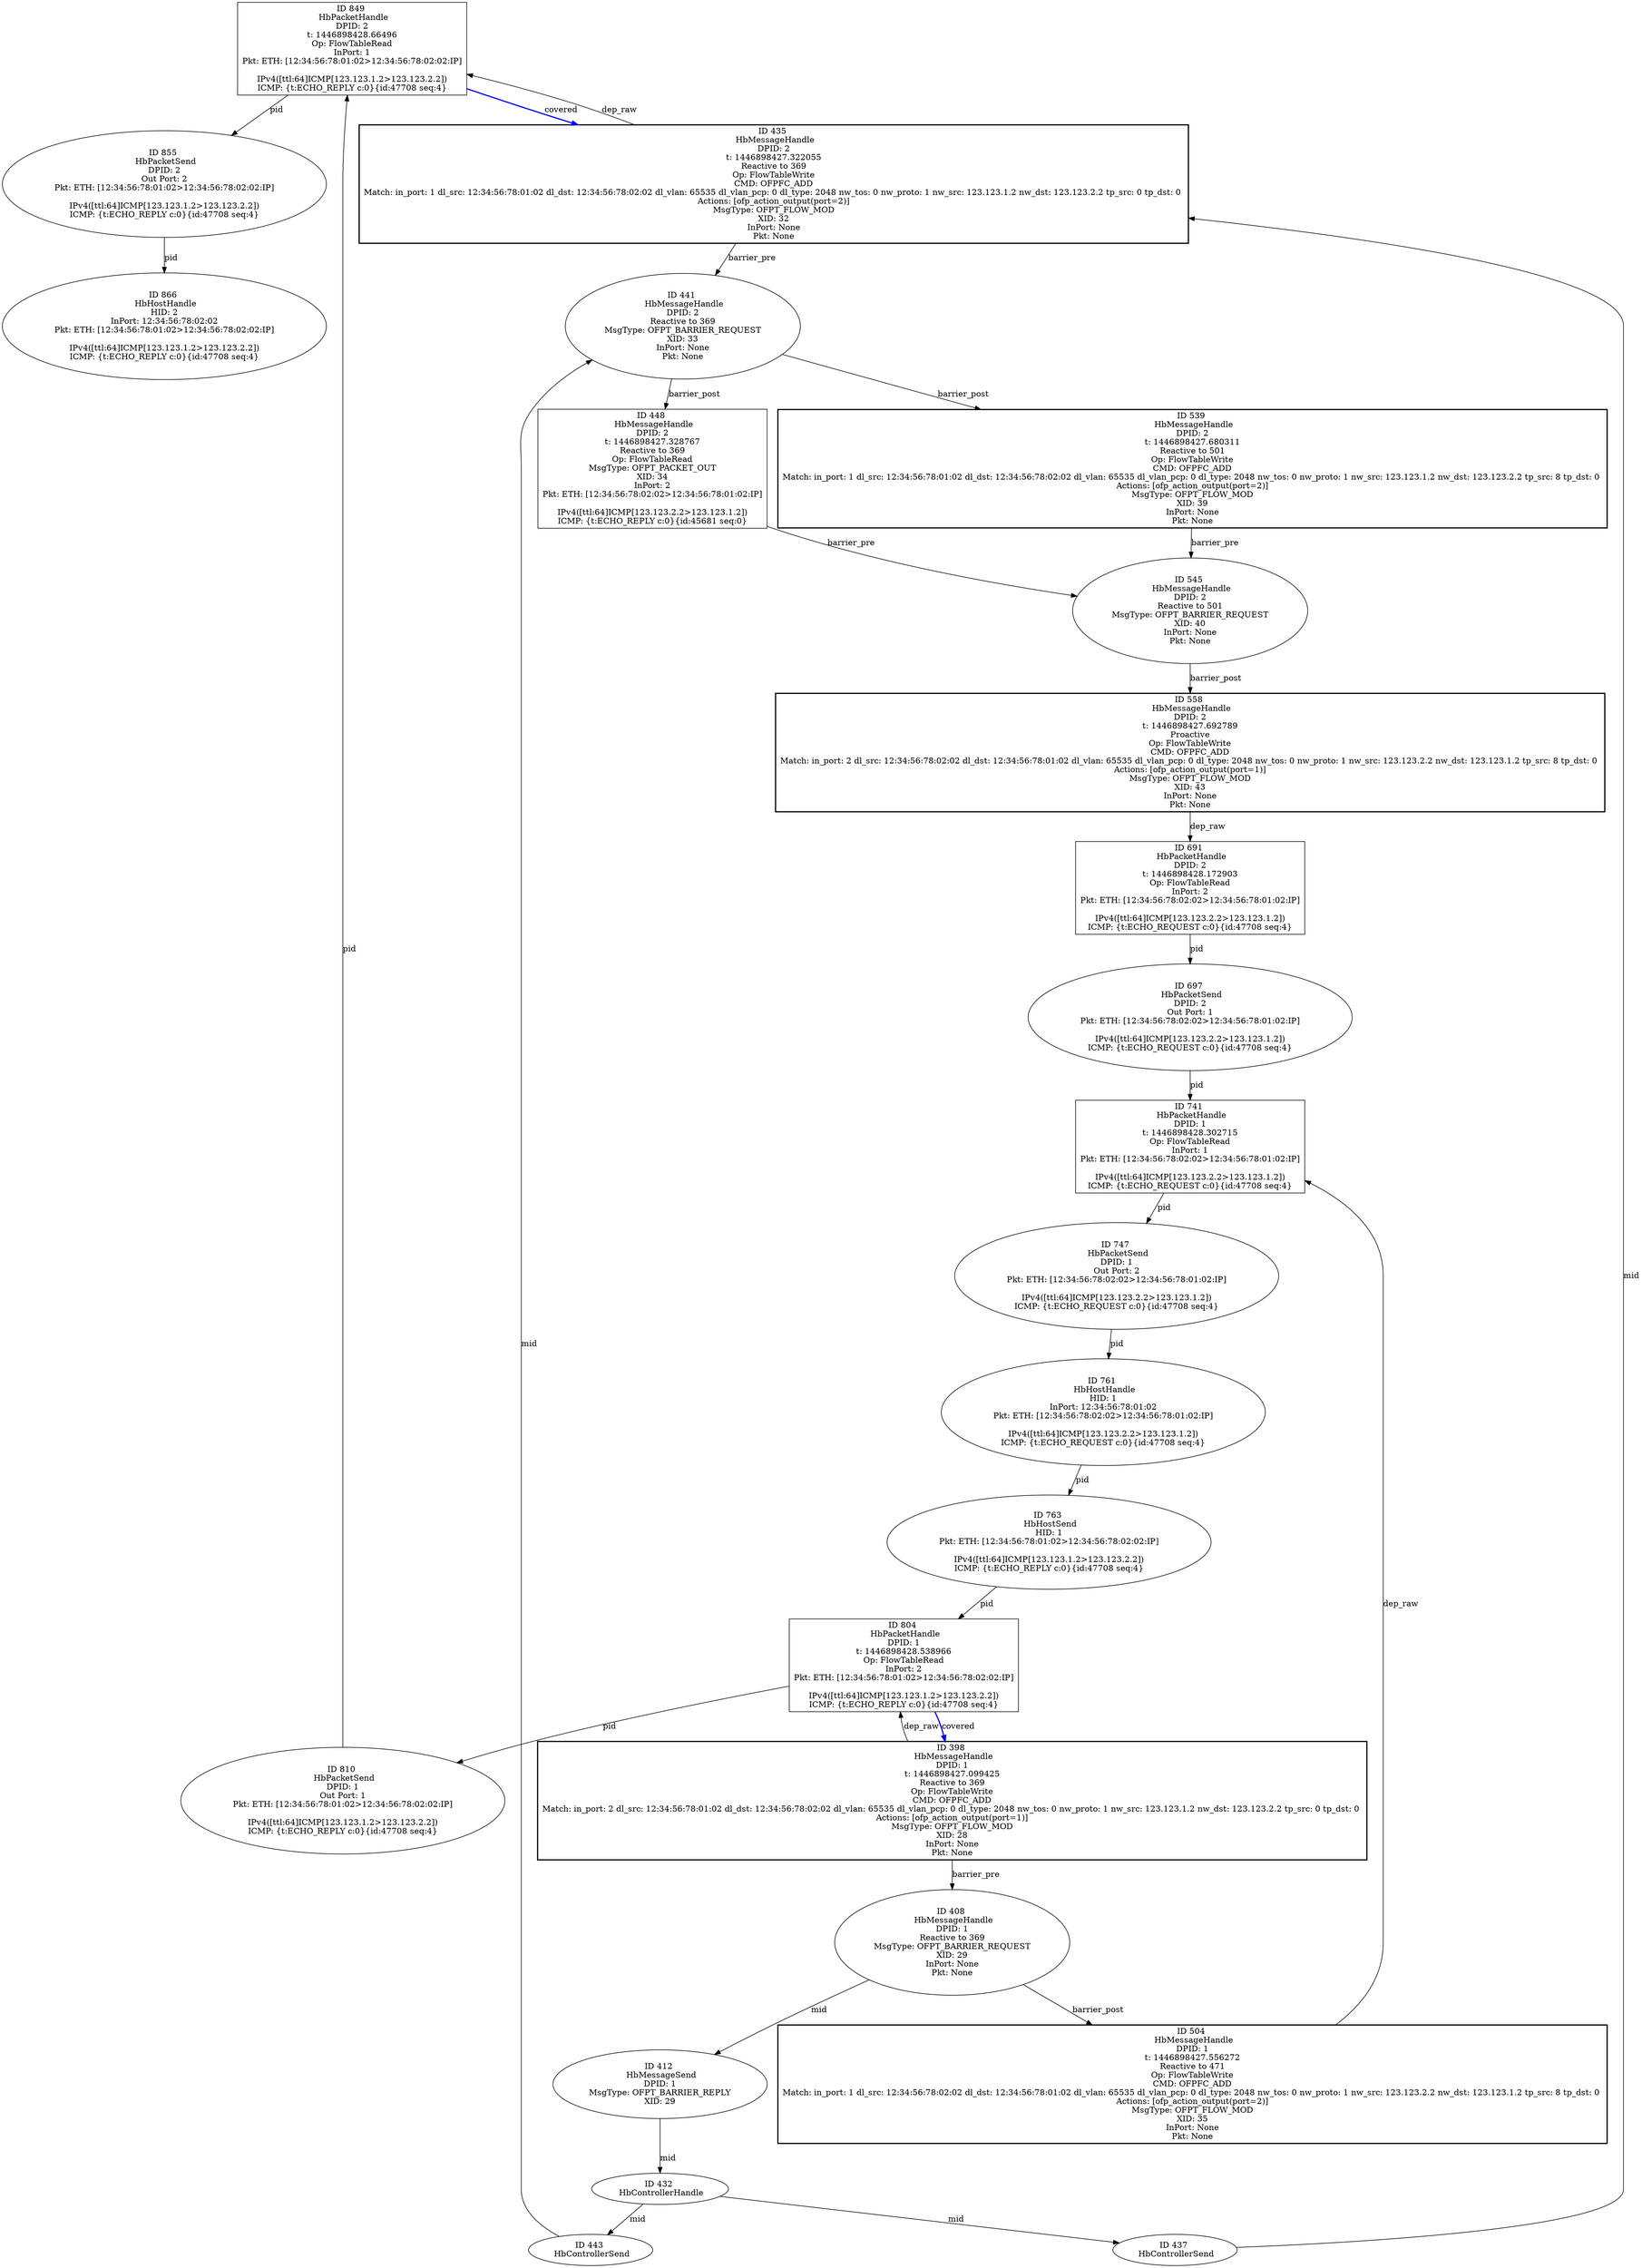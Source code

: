 strict digraph G {
855 [shape=oval, event=<hb_events.HbPacketSend object at 0x10f9873d0>, label="ID 855 
 HbPacketSend
DPID: 2
Out Port: 2
Pkt: ETH: [12:34:56:78:01:02>12:34:56:78:02:02:IP]

IPv4([ttl:64]ICMP[123.123.1.2>123.123.2.2])
ICMP: {t:ECHO_REPLY c:0}{id:47708 seq:4}"];
435 [event=<hb_events.HbMessageHandle object at 0x10f822690>, shape=box, cmd_type="Reactive to 369", style=bold, label="ID 435 
 HbMessageHandle
DPID: 2
t: 1446898427.322055
Reactive to 369
Op: FlowTableWrite
CMD: OFPFC_ADD
Match: in_port: 1 dl_src: 12:34:56:78:01:02 dl_dst: 12:34:56:78:02:02 dl_vlan: 65535 dl_vlan_pcp: 0 dl_type: 2048 nw_tos: 0 nw_proto: 1 nw_src: 123.123.1.2 nw_dst: 123.123.2.2 tp_src: 0 tp_dst: 0 
Actions: [ofp_action_output(port=2)]
MsgType: OFPT_FLOW_MOD
XID: 32
InPort: None
Pkt: None"];
398 [event=<hb_events.HbMessageHandle object at 0x10f81b450>, shape=box, cmd_type="Reactive to 369", style=bold, label="ID 398 
 HbMessageHandle
DPID: 1
t: 1446898427.099425
Reactive to 369
Op: FlowTableWrite
CMD: OFPFC_ADD
Match: in_port: 2 dl_src: 12:34:56:78:01:02 dl_dst: 12:34:56:78:02:02 dl_vlan: 65535 dl_vlan_pcp: 0 dl_type: 2048 nw_tos: 0 nw_proto: 1 nw_src: 123.123.1.2 nw_dst: 123.123.2.2 tp_src: 0 tp_dst: 0 
Actions: [ofp_action_output(port=1)]
MsgType: OFPT_FLOW_MOD
XID: 28
InPort: None
Pkt: None"];
408 [shape=oval, cmd_type="Reactive to 369", event=<hb_events.HbMessageHandle object at 0x10f81b6d0>, label="ID 408 
 HbMessageHandle
DPID: 1
Reactive to 369
MsgType: OFPT_BARRIER_REQUEST
XID: 29
InPort: None
Pkt: None"];
539 [event=<hb_events.HbMessageHandle object at 0x10f84a3d0>, shape=box, cmd_type="Reactive to 501", style=bold, label="ID 539 
 HbMessageHandle
DPID: 2
t: 1446898427.680311
Reactive to 501
Op: FlowTableWrite
CMD: OFPFC_ADD
Match: in_port: 1 dl_src: 12:34:56:78:01:02 dl_dst: 12:34:56:78:02:02 dl_vlan: 65535 dl_vlan_pcp: 0 dl_type: 2048 nw_tos: 0 nw_proto: 1 nw_src: 123.123.1.2 nw_dst: 123.123.2.2 tp_src: 8 tp_dst: 0 
Actions: [ofp_action_output(port=2)]
MsgType: OFPT_FLOW_MOD
XID: 39
InPort: None
Pkt: None"];
412 [shape=oval, event=<hb_events.HbMessageSend object at 0x10f81b650>, label="ID 412 
 HbMessageSend
DPID: 1
MsgType: OFPT_BARRIER_REPLY
XID: 29"];
545 [shape=oval, cmd_type="Reactive to 501", event=<hb_events.HbMessageHandle object at 0x10f84a590>, label="ID 545 
 HbMessageHandle
DPID: 2
Reactive to 501
MsgType: OFPT_BARRIER_REQUEST
XID: 40
InPort: None
Pkt: None"];
804 [shape=box, event=<hb_events.HbPacketHandle object at 0x10f917a90>, label="ID 804 
 HbPacketHandle
DPID: 1
t: 1446898428.538966
Op: FlowTableRead
InPort: 2
Pkt: ETH: [12:34:56:78:01:02>12:34:56:78:02:02:IP]

IPv4([ttl:64]ICMP[123.123.1.2>123.123.2.2])
ICMP: {t:ECHO_REPLY c:0}{id:47708 seq:4}"];
810 [shape=oval, event=<hb_events.HbPacketSend object at 0x10f91ee10>, label="ID 810 
 HbPacketSend
DPID: 1
Out Port: 1
Pkt: ETH: [12:34:56:78:01:02>12:34:56:78:02:02:IP]

IPv4([ttl:64]ICMP[123.123.1.2>123.123.2.2])
ICMP: {t:ECHO_REPLY c:0}{id:47708 seq:4}"];
558 [event=<hb_events.HbMessageHandle object at 0x10f850b10>, shape=box, cmd_type=Proactive, style=bold, label="ID 558 
 HbMessageHandle
DPID: 2
t: 1446898427.692789
Proactive
Op: FlowTableWrite
CMD: OFPFC_ADD
Match: in_port: 2 dl_src: 12:34:56:78:02:02 dl_dst: 12:34:56:78:01:02 dl_vlan: 65535 dl_vlan_pcp: 0 dl_type: 2048 nw_tos: 0 nw_proto: 1 nw_src: 123.123.2.2 nw_dst: 123.123.1.2 tp_src: 8 tp_dst: 0 
Actions: [ofp_action_output(port=1)]
MsgType: OFPT_FLOW_MOD
XID: 43
InPort: None
Pkt: None"];
432 [shape=oval, event=<hb_events.HbControllerHandle object at 0x10f822050>, label="ID 432 
 HbControllerHandle"];
691 [shape=box, event=<hb_events.HbPacketHandle object at 0x10f88b610>, label="ID 691 
 HbPacketHandle
DPID: 2
t: 1446898428.172903
Op: FlowTableRead
InPort: 2
Pkt: ETH: [12:34:56:78:02:02>12:34:56:78:01:02:IP]

IPv4([ttl:64]ICMP[123.123.2.2>123.123.1.2])
ICMP: {t:ECHO_REQUEST c:0}{id:47708 seq:4}"];
437 [shape=oval, event=<hb_events.HbControllerSend object at 0x10f8224d0>, label="ID 437 
 HbControllerSend"];
441 [shape=oval, cmd_type="Reactive to 369", event=<hb_events.HbMessageHandle object at 0x10f822850>, label="ID 441 
 HbMessageHandle
DPID: 2
Reactive to 369
MsgType: OFPT_BARRIER_REQUEST
XID: 33
InPort: None
Pkt: None"];
443 [shape=oval, event=<hb_events.HbControllerSend object at 0x10f822750>, label="ID 443 
 HbControllerSend"];
448 [shape=box, cmd_type="Reactive to 369", event=<hb_events.HbMessageHandle object at 0x10f822950>, label="ID 448 
 HbMessageHandle
DPID: 2
t: 1446898427.328767
Reactive to 369
Op: FlowTableRead
MsgType: OFPT_PACKET_OUT
XID: 34
InPort: 2
Pkt: ETH: [12:34:56:78:02:02>12:34:56:78:01:02:IP]

IPv4([ttl:64]ICMP[123.123.2.2>123.123.1.2])
ICMP: {t:ECHO_REPLY c:0}{id:45681 seq:0}"];
849 [shape=box, event=<hb_events.HbPacketHandle object at 0x10f983b10>, label="ID 849 
 HbPacketHandle
DPID: 2
t: 1446898428.66496
Op: FlowTableRead
InPort: 1
Pkt: ETH: [12:34:56:78:01:02>12:34:56:78:02:02:IP]

IPv4([ttl:64]ICMP[123.123.1.2>123.123.2.2])
ICMP: {t:ECHO_REPLY c:0}{id:47708 seq:4}"];
697 [shape=oval, event=<hb_events.HbPacketSend object at 0x10f893b50>, label="ID 697 
 HbPacketSend
DPID: 2
Out Port: 1
Pkt: ETH: [12:34:56:78:02:02>12:34:56:78:01:02:IP]

IPv4([ttl:64]ICMP[123.123.2.2>123.123.1.2])
ICMP: {t:ECHO_REQUEST c:0}{id:47708 seq:4}"];
866 [shape=oval, event=<hb_events.HbHostHandle object at 0x10f995950>, label="ID 866 
 HbHostHandle
HID: 2
InPort: 12:34:56:78:02:02
Pkt: ETH: [12:34:56:78:01:02>12:34:56:78:02:02:IP]

IPv4([ttl:64]ICMP[123.123.1.2>123.123.2.2])
ICMP: {t:ECHO_REPLY c:0}{id:47708 seq:4}"];
741 [shape=box, event=<hb_events.HbPacketHandle object at 0x10f8b2d10>, label="ID 741 
 HbPacketHandle
DPID: 1
t: 1446898428.302715
Op: FlowTableRead
InPort: 1
Pkt: ETH: [12:34:56:78:02:02>12:34:56:78:01:02:IP]

IPv4([ttl:64]ICMP[123.123.2.2>123.123.1.2])
ICMP: {t:ECHO_REQUEST c:0}{id:47708 seq:4}"];
747 [shape=oval, event=<hb_events.HbPacketSend object at 0x10f8b75d0>, label="ID 747 
 HbPacketSend
DPID: 1
Out Port: 2
Pkt: ETH: [12:34:56:78:02:02>12:34:56:78:01:02:IP]

IPv4([ttl:64]ICMP[123.123.2.2>123.123.1.2])
ICMP: {t:ECHO_REQUEST c:0}{id:47708 seq:4}"];
504 [event=<hb_events.HbMessageHandle object at 0x10f8444d0>, shape=box, cmd_type="Reactive to 471", style=bold, label="ID 504 
 HbMessageHandle
DPID: 1
t: 1446898427.556272
Reactive to 471
Op: FlowTableWrite
CMD: OFPFC_ADD
Match: in_port: 1 dl_src: 12:34:56:78:02:02 dl_dst: 12:34:56:78:01:02 dl_vlan: 65535 dl_vlan_pcp: 0 dl_type: 2048 nw_tos: 0 nw_proto: 1 nw_src: 123.123.2.2 nw_dst: 123.123.1.2 tp_src: 8 tp_dst: 0 
Actions: [ofp_action_output(port=2)]
MsgType: OFPT_FLOW_MOD
XID: 35
InPort: None
Pkt: None"];
761 [shape=oval, event=<hb_events.HbHostHandle object at 0x10f8be990>, label="ID 761 
 HbHostHandle
HID: 1
InPort: 12:34:56:78:01:02
Pkt: ETH: [12:34:56:78:02:02>12:34:56:78:01:02:IP]

IPv4([ttl:64]ICMP[123.123.2.2>123.123.1.2])
ICMP: {t:ECHO_REQUEST c:0}{id:47708 seq:4}"];
763 [shape=oval, event=<hb_events.HbHostSend object at 0x10f8bebd0>, label="ID 763 
 HbHostSend
HID: 1
Pkt: ETH: [12:34:56:78:01:02>12:34:56:78:02:02:IP]

IPv4([ttl:64]ICMP[123.123.1.2>123.123.2.2])
ICMP: {t:ECHO_REPLY c:0}{id:47708 seq:4}"];
855 -> 866  [rel=pid, label=pid];
435 -> 441  [rel=barrier_pre, label=barrier_pre];
435 -> 849  [rel=dep_raw, label=dep_raw];
398 -> 408  [rel=barrier_pre, label=barrier_pre];
398 -> 804  [rel=dep_raw, label=dep_raw];
408 -> 504  [rel=barrier_post, label=barrier_post];
408 -> 412  [rel=mid, label=mid];
539 -> 545  [rel=barrier_pre, label=barrier_pre];
412 -> 432  [rel=mid, label=mid];
545 -> 558  [rel=barrier_post, label=barrier_post];
804 -> 810  [rel=pid, label=pid];
804 -> 398  [harmful=True, color=blue, style=bold, rel=covered, label=covered];
810 -> 849  [rel=pid, label=pid];
558 -> 691  [rel=dep_raw, label=dep_raw];
432 -> 443  [rel=mid, label=mid];
432 -> 437  [rel=mid, label=mid];
691 -> 697  [rel=pid, label=pid];
437 -> 435  [rel=mid, label=mid];
441 -> 448  [rel=barrier_post, label=barrier_post];
441 -> 539  [rel=barrier_post, label=barrier_post];
443 -> 441  [rel=mid, label=mid];
448 -> 545  [rel=barrier_pre, label=barrier_pre];
849 -> 435  [harmful=True, color=blue, style=bold, rel=covered, label=covered];
849 -> 855  [rel=pid, label=pid];
697 -> 741  [rel=pid, label=pid];
741 -> 747  [rel=pid, label=pid];
747 -> 761  [rel=pid, label=pid];
504 -> 741  [rel=dep_raw, label=dep_raw];
761 -> 763  [rel=pid, label=pid];
763 -> 804  [rel=pid, label=pid];
}
